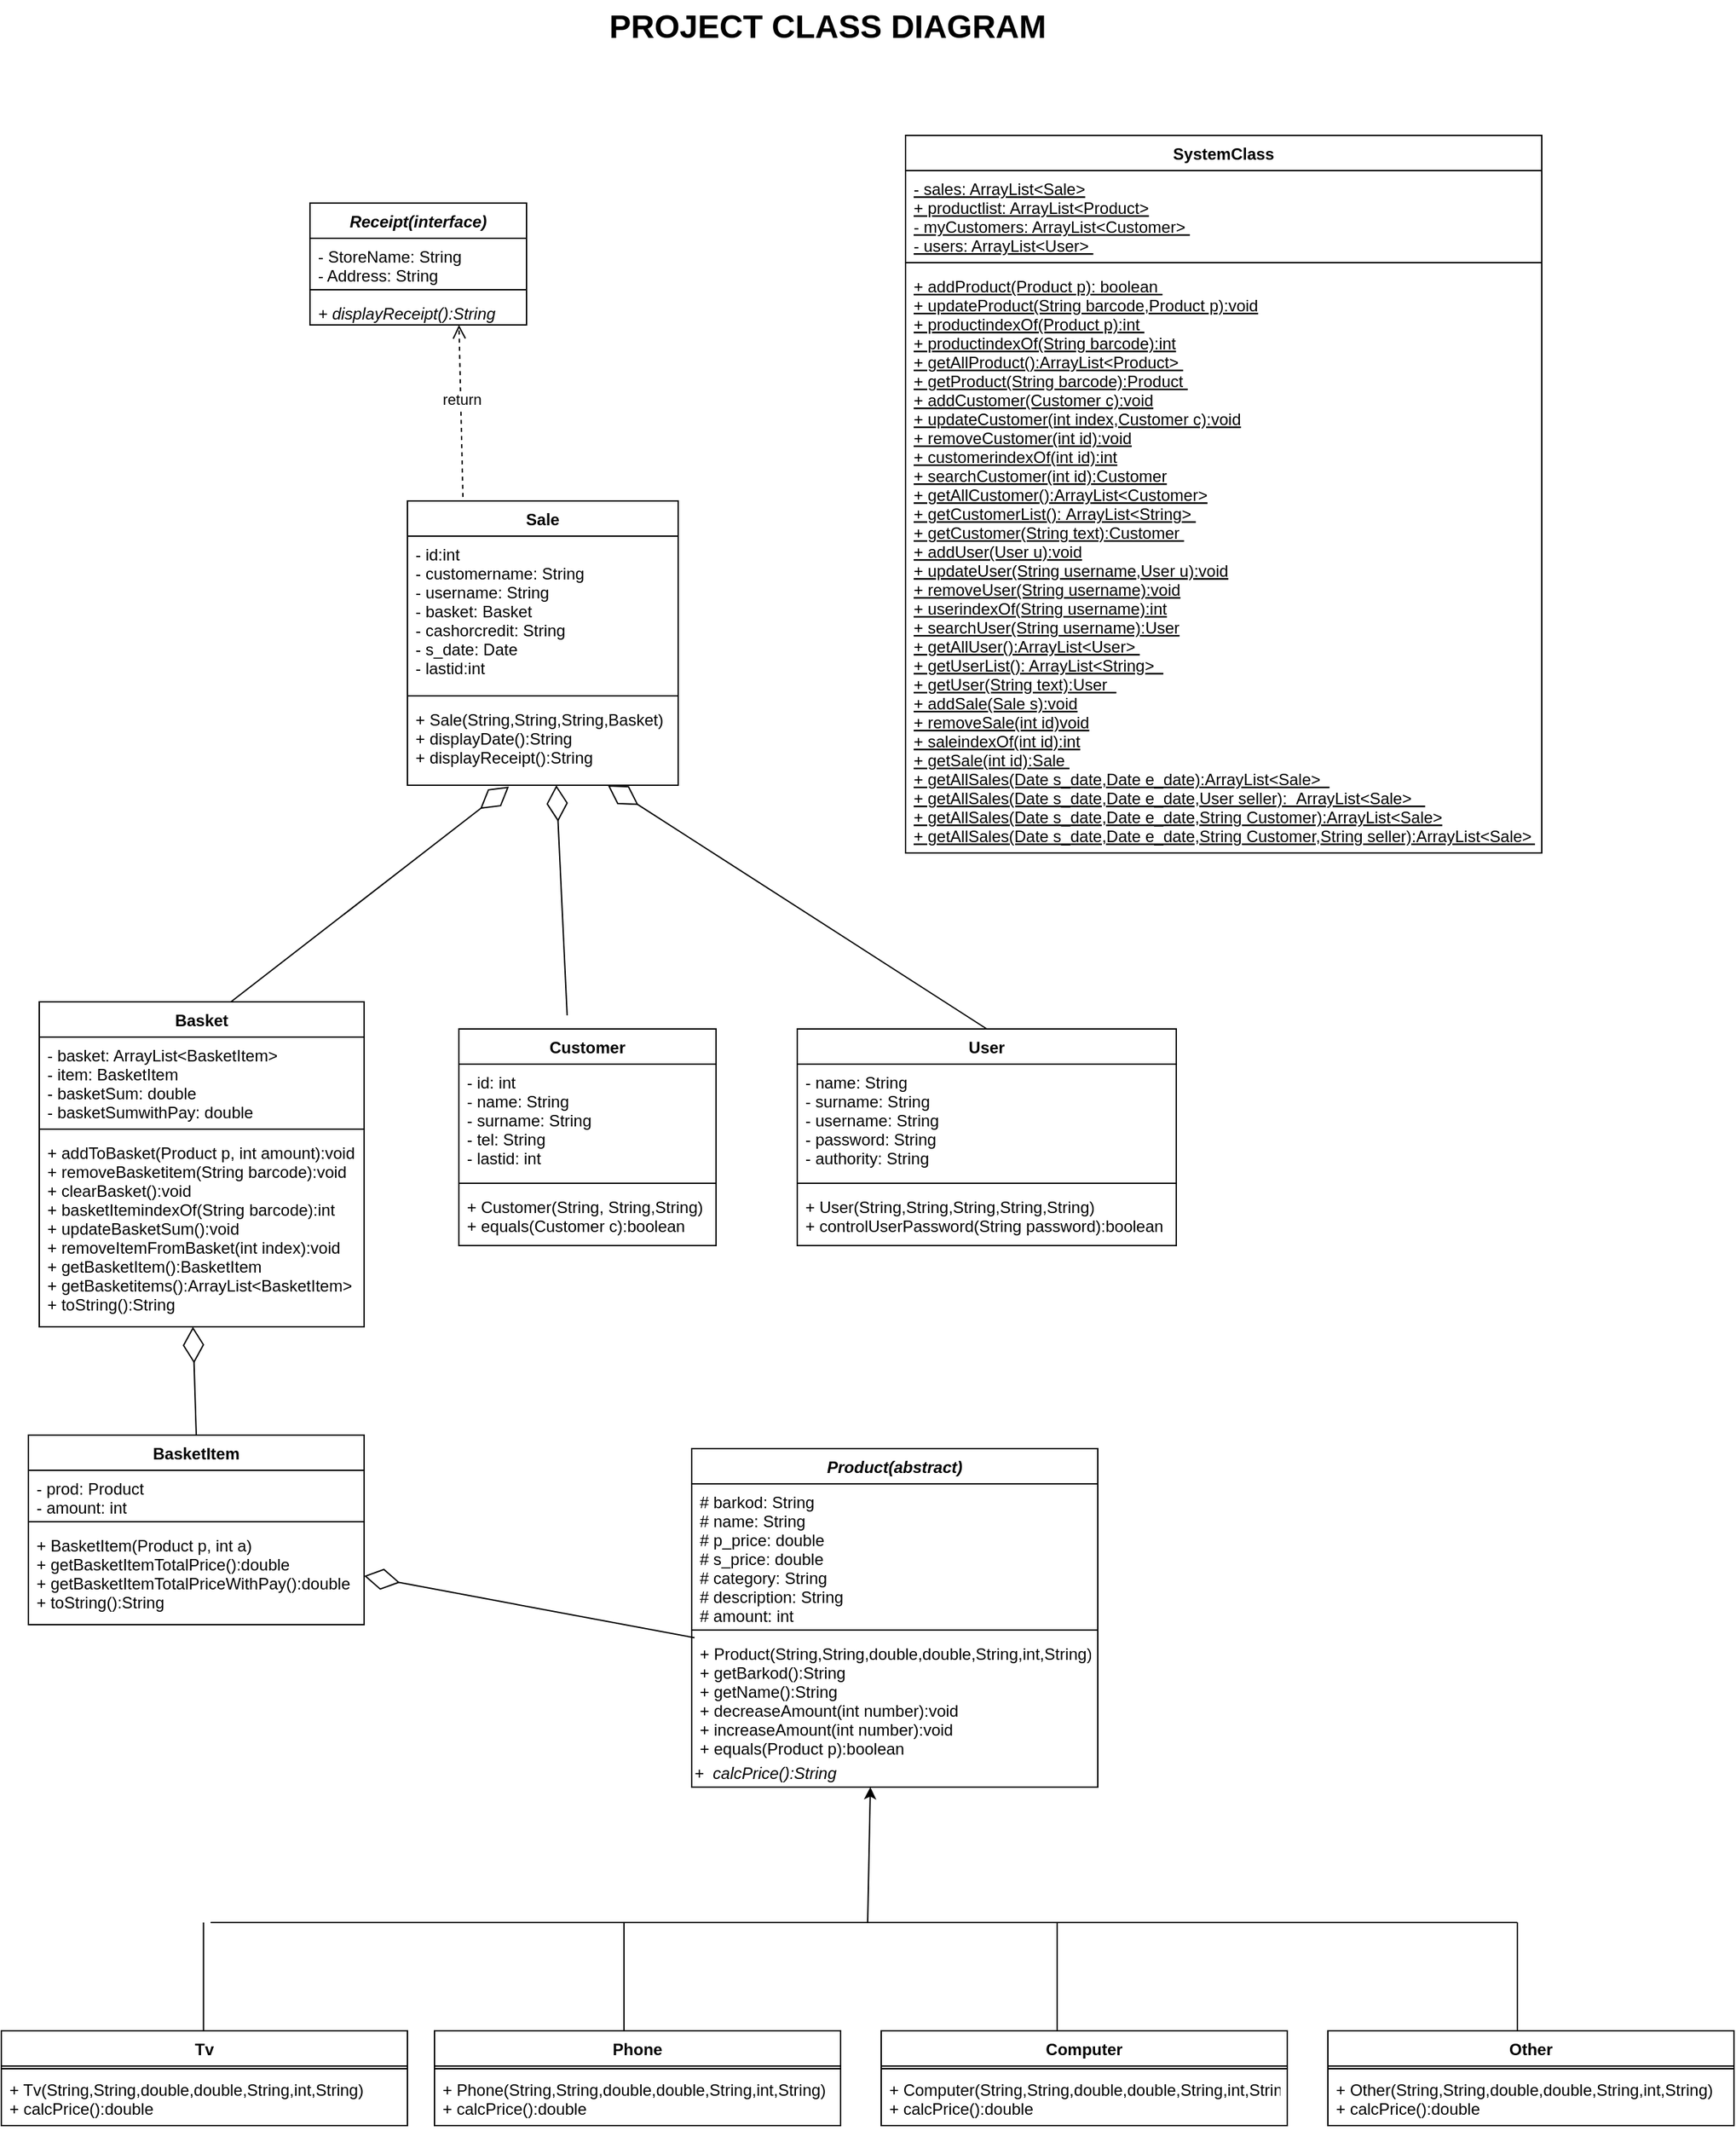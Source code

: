 <mxfile version="12.4.3" type="device" pages="1"><diagram id="0eOXF7mvf8WEVbkducCp" name="Page-1"><mxGraphModel dx="3988" dy="3429" grid="1" gridSize="10" guides="1" tooltips="1" connect="1" arrows="1" fold="1" page="1" pageScale="1" pageWidth="827" pageHeight="1169" math="0" shadow="0"><root><mxCell id="0"/><mxCell id="1" parent="0"/><mxCell id="WjIp6D9kCSj_mfopqSxC-1" value="Product(abstract)" style="swimlane;fontStyle=3;align=center;verticalAlign=top;childLayout=stackLayout;horizontal=1;startSize=26;horizontalStack=0;resizeParent=1;resizeParentMax=0;resizeLast=0;collapsible=1;marginBottom=0;" vertex="1" parent="1"><mxGeometry x="710" y="-20" width="300" height="250" as="geometry"/></mxCell><object label="# barkod: String&#10;# name: String&#10;# p_price: double&#10;# s_price: double&#10;# category: String&#10;# description: String&#10;# amount: int&#10;&#10;" id="WjIp6D9kCSj_mfopqSxC-2"><mxCell style="text;strokeColor=none;fillColor=none;align=left;verticalAlign=top;spacingLeft=4;spacingRight=4;overflow=hidden;rotatable=0;points=[[0,0.5],[1,0.5]];portConstraint=eastwest;" vertex="1" parent="WjIp6D9kCSj_mfopqSxC-1"><mxGeometry y="26" width="300" height="104" as="geometry"/></mxCell></object><mxCell id="WjIp6D9kCSj_mfopqSxC-3" value="" style="line;strokeWidth=1;fillColor=none;align=left;verticalAlign=middle;spacingTop=-1;spacingLeft=3;spacingRight=3;rotatable=0;labelPosition=right;points=[];portConstraint=eastwest;" vertex="1" parent="WjIp6D9kCSj_mfopqSxC-1"><mxGeometry y="130" width="300" height="8" as="geometry"/></mxCell><mxCell id="WjIp6D9kCSj_mfopqSxC-4" value="+ Product(String,String,double,double,String,int,String)&#10;+ getBarkod():String&#10;+ getName():String&#10;+ decreaseAmount(int number):void&#10;+ increaseAmount(int number):void&#10;+ equals(Product p):boolean" style="text;strokeColor=none;fillColor=none;align=left;verticalAlign=top;spacingLeft=4;spacingRight=4;overflow=hidden;rotatable=0;points=[[0,0.5],[1,0.5]];portConstraint=eastwest;" vertex="1" parent="WjIp6D9kCSj_mfopqSxC-1"><mxGeometry y="138" width="300" height="92" as="geometry"/></mxCell><mxCell id="WjIp6D9kCSj_mfopqSxC-73" value="&lt;span&gt;+&amp;nbsp; calcPrice():String&lt;/span&gt;" style="text;html=1;align=left;verticalAlign=middle;resizable=0;points=[];;autosize=1;fontStyle=2" vertex="1" parent="WjIp6D9kCSj_mfopqSxC-1"><mxGeometry y="230" width="300" height="20" as="geometry"/></mxCell><mxCell id="WjIp6D9kCSj_mfopqSxC-5" value="Tv" style="swimlane;fontStyle=1;align=center;verticalAlign=top;childLayout=stackLayout;horizontal=1;startSize=26;horizontalStack=0;resizeParent=1;resizeParentMax=0;resizeLast=0;collapsible=1;marginBottom=0;" vertex="1" parent="1"><mxGeometry x="200" y="410" width="300" height="70" as="geometry"/></mxCell><mxCell id="WjIp6D9kCSj_mfopqSxC-7" value="" style="line;strokeWidth=1;fillColor=none;align=left;verticalAlign=middle;spacingTop=-1;spacingLeft=3;spacingRight=3;rotatable=0;labelPosition=right;points=[];portConstraint=eastwest;" vertex="1" parent="WjIp6D9kCSj_mfopqSxC-5"><mxGeometry y="26" width="300" height="4" as="geometry"/></mxCell><mxCell id="WjIp6D9kCSj_mfopqSxC-8" value="+ Tv(String,String,double,double,String,int,String)&#10;+ calcPrice():double&#10;" style="text;strokeColor=none;fillColor=none;align=left;verticalAlign=top;spacingLeft=4;spacingRight=4;overflow=hidden;rotatable=0;points=[[0,0.5],[1,0.5]];portConstraint=eastwest;" vertex="1" parent="WjIp6D9kCSj_mfopqSxC-5"><mxGeometry y="30" width="300" height="40" as="geometry"/></mxCell><mxCell id="WjIp6D9kCSj_mfopqSxC-18" value="Phone" style="swimlane;fontStyle=1;align=center;verticalAlign=top;childLayout=stackLayout;horizontal=1;startSize=26;horizontalStack=0;resizeParent=1;resizeParentMax=0;resizeLast=0;collapsible=1;marginBottom=0;" vertex="1" parent="1"><mxGeometry x="520" y="410" width="300" height="70" as="geometry"/></mxCell><mxCell id="WjIp6D9kCSj_mfopqSxC-19" value="" style="line;strokeWidth=1;fillColor=none;align=left;verticalAlign=middle;spacingTop=-1;spacingLeft=3;spacingRight=3;rotatable=0;labelPosition=right;points=[];portConstraint=eastwest;" vertex="1" parent="WjIp6D9kCSj_mfopqSxC-18"><mxGeometry y="26" width="300" height="4" as="geometry"/></mxCell><mxCell id="WjIp6D9kCSj_mfopqSxC-20" value="+ Phone(String,String,double,double,String,int,String)&#10;+ calcPrice():double&#10;" style="text;strokeColor=none;fillColor=none;align=left;verticalAlign=top;spacingLeft=4;spacingRight=4;overflow=hidden;rotatable=0;points=[[0,0.5],[1,0.5]];portConstraint=eastwest;" vertex="1" parent="WjIp6D9kCSj_mfopqSxC-18"><mxGeometry y="30" width="300" height="40" as="geometry"/></mxCell><mxCell id="WjIp6D9kCSj_mfopqSxC-21" value="Computer" style="swimlane;fontStyle=1;align=center;verticalAlign=top;childLayout=stackLayout;horizontal=1;startSize=26;horizontalStack=0;resizeParent=1;resizeParentMax=0;resizeLast=0;collapsible=1;marginBottom=0;" vertex="1" parent="1"><mxGeometry x="850" y="410" width="300" height="70" as="geometry"/></mxCell><mxCell id="WjIp6D9kCSj_mfopqSxC-22" value="" style="line;strokeWidth=1;fillColor=none;align=left;verticalAlign=middle;spacingTop=-1;spacingLeft=3;spacingRight=3;rotatable=0;labelPosition=right;points=[];portConstraint=eastwest;" vertex="1" parent="WjIp6D9kCSj_mfopqSxC-21"><mxGeometry y="26" width="300" height="4" as="geometry"/></mxCell><mxCell id="WjIp6D9kCSj_mfopqSxC-23" value="+ Computer(String,String,double,double,String,int,String)&#10;+ calcPrice():double&#10;" style="text;strokeColor=none;fillColor=none;align=left;verticalAlign=top;spacingLeft=4;spacingRight=4;overflow=hidden;rotatable=0;points=[[0,0.5],[1,0.5]];portConstraint=eastwest;" vertex="1" parent="WjIp6D9kCSj_mfopqSxC-21"><mxGeometry y="30" width="300" height="40" as="geometry"/></mxCell><mxCell id="WjIp6D9kCSj_mfopqSxC-24" value="Other" style="swimlane;fontStyle=1;align=center;verticalAlign=top;childLayout=stackLayout;horizontal=1;startSize=26;horizontalStack=0;resizeParent=1;resizeParentMax=0;resizeLast=0;collapsible=1;marginBottom=0;" vertex="1" parent="1"><mxGeometry x="1180" y="410" width="300" height="70" as="geometry"/></mxCell><mxCell id="WjIp6D9kCSj_mfopqSxC-25" value="" style="line;strokeWidth=1;fillColor=none;align=left;verticalAlign=middle;spacingTop=-1;spacingLeft=3;spacingRight=3;rotatable=0;labelPosition=right;points=[];portConstraint=eastwest;" vertex="1" parent="WjIp6D9kCSj_mfopqSxC-24"><mxGeometry y="26" width="300" height="4" as="geometry"/></mxCell><mxCell id="WjIp6D9kCSj_mfopqSxC-26" value="+ Other(String,String,double,double,String,int,String)&#10;+ calcPrice():double&#10;" style="text;strokeColor=none;fillColor=none;align=left;verticalAlign=top;spacingLeft=4;spacingRight=4;overflow=hidden;rotatable=0;points=[[0,0.5],[1,0.5]];portConstraint=eastwest;" vertex="1" parent="WjIp6D9kCSj_mfopqSxC-24"><mxGeometry y="30" width="300" height="40" as="geometry"/></mxCell><mxCell id="WjIp6D9kCSj_mfopqSxC-28" value="" style="endArrow=none;html=1;" edge="1" parent="1"><mxGeometry width="50" height="50" relative="1" as="geometry"><mxPoint x="440" y="330" as="sourcePoint"/><mxPoint x="1320" y="330" as="targetPoint"/><Array as="points"><mxPoint x="350" y="330"/><mxPoint x="440" y="330"/></Array></mxGeometry></mxCell><mxCell id="WjIp6D9kCSj_mfopqSxC-31" value="" style="endArrow=none;html=1;" edge="1" parent="1"><mxGeometry width="50" height="50" relative="1" as="geometry"><mxPoint x="660" y="410" as="sourcePoint"/><mxPoint x="660" y="330" as="targetPoint"/></mxGeometry></mxCell><mxCell id="WjIp6D9kCSj_mfopqSxC-32" value="" style="endArrow=none;html=1;" edge="1" parent="1"><mxGeometry width="50" height="50" relative="1" as="geometry"><mxPoint x="980" y="410" as="sourcePoint"/><mxPoint x="980" y="330" as="targetPoint"/></mxGeometry></mxCell><mxCell id="WjIp6D9kCSj_mfopqSxC-33" value="" style="endArrow=none;html=1;" edge="1" parent="1"><mxGeometry width="50" height="50" relative="1" as="geometry"><mxPoint x="1320" y="410" as="sourcePoint"/><mxPoint x="1320" y="330" as="targetPoint"/></mxGeometry></mxCell><mxCell id="WjIp6D9kCSj_mfopqSxC-34" value="" style="endArrow=none;html=1;" edge="1" parent="1"><mxGeometry width="50" height="50" relative="1" as="geometry"><mxPoint x="349.33" y="410" as="sourcePoint"/><mxPoint x="349.33" y="330" as="targetPoint"/></mxGeometry></mxCell><mxCell id="WjIp6D9kCSj_mfopqSxC-35" value="" style="endArrow=classic;html=1;" edge="1" parent="1"><mxGeometry width="50" height="50" relative="1" as="geometry"><mxPoint x="840" y="330" as="sourcePoint"/><mxPoint x="842" y="230" as="targetPoint"/></mxGeometry></mxCell><mxCell id="WjIp6D9kCSj_mfopqSxC-36" value="Basket" style="swimlane;fontStyle=1;align=center;verticalAlign=top;childLayout=stackLayout;horizontal=1;startSize=26;horizontalStack=0;resizeParent=1;resizeParentMax=0;resizeLast=0;collapsible=1;marginBottom=0;" vertex="1" parent="1"><mxGeometry x="228" y="-350" width="240" height="240" as="geometry"/></mxCell><object label="- basket: ArrayList&lt;BasketItem&gt;&#10;- item: BasketItem&#10;- basketSum: double&#10;- basketSumwithPay: double&#10;&#10;" id="WjIp6D9kCSj_mfopqSxC-37"><mxCell style="text;strokeColor=none;fillColor=none;align=left;verticalAlign=top;spacingLeft=4;spacingRight=4;overflow=hidden;rotatable=0;points=[[0,0.5],[1,0.5]];portConstraint=eastwest;" vertex="1" parent="WjIp6D9kCSj_mfopqSxC-36"><mxGeometry y="26" width="240" height="64" as="geometry"/></mxCell></object><mxCell id="WjIp6D9kCSj_mfopqSxC-38" value="" style="line;strokeWidth=1;fillColor=none;align=left;verticalAlign=middle;spacingTop=-1;spacingLeft=3;spacingRight=3;rotatable=0;labelPosition=right;points=[];portConstraint=eastwest;" vertex="1" parent="WjIp6D9kCSj_mfopqSxC-36"><mxGeometry y="90" width="240" height="8" as="geometry"/></mxCell><mxCell id="WjIp6D9kCSj_mfopqSxC-39" value="+ addToBasket(Product p, int amount):void&#10;+ removeBasketitem(String barcode):void&#10;+ clearBasket():void&#10;+ basketItemindexOf(String barcode):int&#10;+ updateBasketSum():void&#10;+ removeItemFromBasket(int index):void&#10;+ getBasketItem():BasketItem &#10;+ getBasketitems():ArrayList&lt;BasketItem&gt;&#10;+ toString():String " style="text;strokeColor=none;fillColor=none;align=left;verticalAlign=top;spacingLeft=4;spacingRight=4;overflow=hidden;rotatable=0;points=[[0,0.5],[1,0.5]];portConstraint=eastwest;" vertex="1" parent="WjIp6D9kCSj_mfopqSxC-36"><mxGeometry y="98" width="240" height="142" as="geometry"/></mxCell><mxCell id="WjIp6D9kCSj_mfopqSxC-40" value="BasketItem" style="swimlane;fontStyle=1;align=center;verticalAlign=top;childLayout=stackLayout;horizontal=1;startSize=26;horizontalStack=0;resizeParent=1;resizeParentMax=0;resizeLast=0;collapsible=1;marginBottom=0;" vertex="1" parent="1"><mxGeometry x="220" y="-30" width="248" height="140" as="geometry"/></mxCell><object label="- prod: Product &#10;- amount: int&#10;&#10;" id="WjIp6D9kCSj_mfopqSxC-41"><mxCell style="text;strokeColor=none;fillColor=none;align=left;verticalAlign=top;spacingLeft=4;spacingRight=4;overflow=hidden;rotatable=0;points=[[0,0.5],[1,0.5]];portConstraint=eastwest;" vertex="1" parent="WjIp6D9kCSj_mfopqSxC-40"><mxGeometry y="26" width="248" height="34" as="geometry"/></mxCell></object><mxCell id="WjIp6D9kCSj_mfopqSxC-42" value="" style="line;strokeWidth=1;fillColor=none;align=left;verticalAlign=middle;spacingTop=-1;spacingLeft=3;spacingRight=3;rotatable=0;labelPosition=right;points=[];portConstraint=eastwest;" vertex="1" parent="WjIp6D9kCSj_mfopqSxC-40"><mxGeometry y="60" width="248" height="8" as="geometry"/></mxCell><mxCell id="WjIp6D9kCSj_mfopqSxC-43" value="+ BasketItem(Product p, int a)&#10;+ getBasketItemTotalPrice():double &#10;+ getBasketItemTotalPriceWithPay():double&#10;+ toString():String " style="text;strokeColor=none;fillColor=none;align=left;verticalAlign=top;spacingLeft=4;spacingRight=4;overflow=hidden;rotatable=0;points=[[0,0.5],[1,0.5]];portConstraint=eastwest;" vertex="1" parent="WjIp6D9kCSj_mfopqSxC-40"><mxGeometry y="68" width="248" height="72" as="geometry"/></mxCell><mxCell id="WjIp6D9kCSj_mfopqSxC-45" value="" style="endArrow=diamondThin;endFill=0;endSize=24;html=1;entryX=1;entryY=0.5;entryDx=0;entryDy=0;exitX=0.007;exitY=0.018;exitDx=0;exitDy=0;exitPerimeter=0;" edge="1" parent="1" source="WjIp6D9kCSj_mfopqSxC-4" target="WjIp6D9kCSj_mfopqSxC-43"><mxGeometry width="160" relative="1" as="geometry"><mxPoint x="578" y="220" as="sourcePoint"/><mxPoint x="668" y="90" as="targetPoint"/></mxGeometry></mxCell><mxCell id="WjIp6D9kCSj_mfopqSxC-46" value="" style="endArrow=diamondThin;endFill=0;endSize=24;html=1;exitX=0.5;exitY=0;exitDx=0;exitDy=0;entryX=0.473;entryY=1;entryDx=0;entryDy=0;entryPerimeter=0;" edge="1" parent="1" source="WjIp6D9kCSj_mfopqSxC-40" target="WjIp6D9kCSj_mfopqSxC-39"><mxGeometry width="160" relative="1" as="geometry"><mxPoint x="578" y="-80" as="sourcePoint"/><mxPoint x="370" y="-100" as="targetPoint"/></mxGeometry></mxCell><mxCell id="WjIp6D9kCSj_mfopqSxC-47" value="Customer" style="swimlane;fontStyle=1;align=center;verticalAlign=top;childLayout=stackLayout;horizontal=1;startSize=26;horizontalStack=0;resizeParent=1;resizeParentMax=0;resizeLast=0;collapsible=1;marginBottom=0;" vertex="1" parent="1"><mxGeometry x="538" y="-330" width="190" height="160" as="geometry"/></mxCell><object label="- id: int&#10;- name: String&#10;- surname: String&#10;- tel: String&#10;- lastid: int&#10;&#10;" id="WjIp6D9kCSj_mfopqSxC-48"><mxCell style="text;strokeColor=none;fillColor=none;align=left;verticalAlign=top;spacingLeft=4;spacingRight=4;overflow=hidden;rotatable=0;points=[[0,0.5],[1,0.5]];portConstraint=eastwest;" vertex="1" parent="WjIp6D9kCSj_mfopqSxC-47"><mxGeometry y="26" width="190" height="84" as="geometry"/></mxCell></object><mxCell id="WjIp6D9kCSj_mfopqSxC-49" value="" style="line;strokeWidth=1;fillColor=none;align=left;verticalAlign=middle;spacingTop=-1;spacingLeft=3;spacingRight=3;rotatable=0;labelPosition=right;points=[];portConstraint=eastwest;" vertex="1" parent="WjIp6D9kCSj_mfopqSxC-47"><mxGeometry y="110" width="190" height="8" as="geometry"/></mxCell><mxCell id="WjIp6D9kCSj_mfopqSxC-50" value="+ Customer(String, String,String)&#10;+ equals(Customer c):boolean" style="text;strokeColor=none;fillColor=none;align=left;verticalAlign=top;spacingLeft=4;spacingRight=4;overflow=hidden;rotatable=0;points=[[0,0.5],[1,0.5]];portConstraint=eastwest;" vertex="1" parent="WjIp6D9kCSj_mfopqSxC-47"><mxGeometry y="118" width="190" height="42" as="geometry"/></mxCell><mxCell id="WjIp6D9kCSj_mfopqSxC-51" value="User" style="swimlane;fontStyle=1;align=center;verticalAlign=top;childLayout=stackLayout;horizontal=1;startSize=26;horizontalStack=0;resizeParent=1;resizeParentMax=0;resizeLast=0;collapsible=1;marginBottom=0;" vertex="1" parent="1"><mxGeometry x="788" y="-330" width="280" height="160" as="geometry"/></mxCell><object label="- name: String&#10;- surname: String&#10;- username: String&#10;- password: String&#10;- authority: String&#10;&#10;" id="WjIp6D9kCSj_mfopqSxC-52"><mxCell style="text;strokeColor=none;fillColor=none;align=left;verticalAlign=top;spacingLeft=4;spacingRight=4;overflow=hidden;rotatable=0;points=[[0,0.5],[1,0.5]];portConstraint=eastwest;" vertex="1" parent="WjIp6D9kCSj_mfopqSxC-51"><mxGeometry y="26" width="280" height="84" as="geometry"/></mxCell></object><mxCell id="WjIp6D9kCSj_mfopqSxC-53" value="" style="line;strokeWidth=1;fillColor=none;align=left;verticalAlign=middle;spacingTop=-1;spacingLeft=3;spacingRight=3;rotatable=0;labelPosition=right;points=[];portConstraint=eastwest;" vertex="1" parent="WjIp6D9kCSj_mfopqSxC-51"><mxGeometry y="110" width="280" height="8" as="geometry"/></mxCell><mxCell id="WjIp6D9kCSj_mfopqSxC-54" value="+ User(String,String,String,String,String)&#10;+ controlUserPassword(String password):boolean" style="text;strokeColor=none;fillColor=none;align=left;verticalAlign=top;spacingLeft=4;spacingRight=4;overflow=hidden;rotatable=0;points=[[0,0.5],[1,0.5]];portConstraint=eastwest;" vertex="1" parent="WjIp6D9kCSj_mfopqSxC-51"><mxGeometry y="118" width="280" height="42" as="geometry"/></mxCell><mxCell id="WjIp6D9kCSj_mfopqSxC-55" value="Sale" style="swimlane;fontStyle=1;align=center;verticalAlign=top;childLayout=stackLayout;horizontal=1;startSize=26;horizontalStack=0;resizeParent=1;resizeParentMax=0;resizeLast=0;collapsible=1;marginBottom=0;" vertex="1" parent="1"><mxGeometry x="500" y="-720" width="200" height="210" as="geometry"/></mxCell><object label="- id:int&#10;- customername: String&#10;- username: String&#10;- basket: Basket &#10;- cashorcredit: String&#10;- s_date: Date &#10;- lastid:int&#10;&#10;" id="WjIp6D9kCSj_mfopqSxC-56"><mxCell style="text;strokeColor=none;fillColor=none;align=left;verticalAlign=top;spacingLeft=4;spacingRight=4;overflow=hidden;rotatable=0;points=[[0,0.5],[1,0.5]];portConstraint=eastwest;" vertex="1" parent="WjIp6D9kCSj_mfopqSxC-55"><mxGeometry y="26" width="200" height="114" as="geometry"/></mxCell></object><mxCell id="WjIp6D9kCSj_mfopqSxC-57" value="" style="line;strokeWidth=1;fillColor=none;align=left;verticalAlign=middle;spacingTop=-1;spacingLeft=3;spacingRight=3;rotatable=0;labelPosition=right;points=[];portConstraint=eastwest;" vertex="1" parent="WjIp6D9kCSj_mfopqSxC-55"><mxGeometry y="140" width="200" height="8" as="geometry"/></mxCell><mxCell id="WjIp6D9kCSj_mfopqSxC-58" value="+ Sale(String,String,String,Basket)&#10;+ displayDate():String &#10;+ displayReceipt():String " style="text;strokeColor=none;fillColor=none;align=left;verticalAlign=top;spacingLeft=4;spacingRight=4;overflow=hidden;rotatable=0;points=[[0,0.5],[1,0.5]];portConstraint=eastwest;" vertex="1" parent="WjIp6D9kCSj_mfopqSxC-55"><mxGeometry y="148" width="200" height="62" as="geometry"/></mxCell><mxCell id="WjIp6D9kCSj_mfopqSxC-59" value="Receipt(interface)" style="swimlane;fontStyle=3;align=center;verticalAlign=top;childLayout=stackLayout;horizontal=1;startSize=26;horizontalStack=0;resizeParent=1;resizeParentMax=0;resizeLast=0;collapsible=1;marginBottom=0;" vertex="1" parent="1"><mxGeometry x="428" y="-940" width="160" height="90" as="geometry"/></mxCell><object label="- StoreName: String&#10;- Address: String&#10;&#10;" id="WjIp6D9kCSj_mfopqSxC-60"><mxCell style="text;strokeColor=none;fillColor=none;align=left;verticalAlign=top;spacingLeft=4;spacingRight=4;overflow=hidden;rotatable=0;points=[[0,0.5],[1,0.5]];portConstraint=eastwest;" vertex="1" parent="WjIp6D9kCSj_mfopqSxC-59"><mxGeometry y="26" width="160" height="34" as="geometry"/></mxCell></object><mxCell id="WjIp6D9kCSj_mfopqSxC-61" value="" style="line;strokeWidth=1;fillColor=none;align=left;verticalAlign=middle;spacingTop=-1;spacingLeft=3;spacingRight=3;rotatable=0;labelPosition=right;points=[];portConstraint=eastwest;" vertex="1" parent="WjIp6D9kCSj_mfopqSxC-59"><mxGeometry y="60" width="160" height="8" as="geometry"/></mxCell><mxCell id="WjIp6D9kCSj_mfopqSxC-62" value="+ displayReceipt():String " style="text;strokeColor=none;fillColor=none;align=left;verticalAlign=top;spacingLeft=4;spacingRight=4;overflow=hidden;rotatable=0;points=[[0,0.5],[1,0.5]];portConstraint=eastwest;fontStyle=2" vertex="1" parent="WjIp6D9kCSj_mfopqSxC-59"><mxGeometry y="68" width="160" height="22" as="geometry"/></mxCell><mxCell id="WjIp6D9kCSj_mfopqSxC-63" value="SystemClass" style="swimlane;fontStyle=1;align=center;verticalAlign=top;childLayout=stackLayout;horizontal=1;startSize=26;horizontalStack=0;resizeParent=1;resizeParentMax=0;resizeLast=0;collapsible=1;marginBottom=0;" vertex="1" parent="1"><mxGeometry x="868" y="-990" width="470" height="530" as="geometry"/></mxCell><object label="- sales: ArrayList&lt;Sale&gt;&#10;+ productlist: ArrayList&lt;Product&gt;&#10;- myCustomers: ArrayList&lt;Customer&gt; &#10;- users: ArrayList&lt;User&gt; &#10;&#10;" id="WjIp6D9kCSj_mfopqSxC-64"><mxCell style="text;strokeColor=none;fillColor=none;align=left;verticalAlign=top;spacingLeft=4;spacingRight=4;overflow=hidden;rotatable=0;points=[[0,0.5],[1,0.5]];portConstraint=eastwest;fontStyle=4" vertex="1" parent="WjIp6D9kCSj_mfopqSxC-63"><mxGeometry y="26" width="470" height="64" as="geometry"/></mxCell></object><mxCell id="WjIp6D9kCSj_mfopqSxC-65" value="" style="line;strokeWidth=1;fillColor=none;align=left;verticalAlign=middle;spacingTop=-1;spacingLeft=3;spacingRight=3;rotatable=0;labelPosition=right;points=[];portConstraint=eastwest;" vertex="1" parent="WjIp6D9kCSj_mfopqSxC-63"><mxGeometry y="90" width="470" height="8" as="geometry"/></mxCell><mxCell id="WjIp6D9kCSj_mfopqSxC-66" value="+ addProduct(Product p): boolean &#10;+ updateProduct(String barcode,Product p):void&#10;+ productindexOf(Product p):int &#10;+ productindexOf(String barcode):int&#10;+ getAllProduct():ArrayList&lt;Product&gt; &#10;+ getProduct(String barcode):Product &#10;+ addCustomer(Customer c):void&#10;+ updateCustomer(int index,Customer c):void&#10;+ removeCustomer(int id):void&#10;+ customerindexOf(int id):int&#10;+ searchCustomer(int id):Customer&#10;+ getAllCustomer():ArrayList&lt;Customer&gt;&#10;+ getCustomerList(): ArrayList&lt;String&gt; &#10;+ getCustomer(String text):Customer &#10;+ addUser(User u):void&#10;+ updateUser(String username,User u):void&#10;+ removeUser(String username):void&#10;+ userindexOf(String username):int&#10;+ searchUser(String username):User&#10;+ getAllUser():ArrayList&lt;User&gt; &#10;+ getUserList(): ArrayList&lt;String&gt;  &#10;+ getUser(String text):User  &#10;+ addSale(Sale s):void&#10;+ removeSale(int id)void&#10;+ saleindexOf(int id):int&#10;+ getSale(int id):Sale &#10;+ getAllSales(Date s_date,Date e_date):ArrayList&lt;Sale&gt;  &#10;+ getAllSales(Date s_date,Date e_date,User seller):  ArrayList&lt;Sale&gt;   &#10;+ getAllSales(Date s_date,Date e_date,String Customer):ArrayList&lt;Sale&gt;&#10;+ getAllSales(Date s_date,Date e_date,String Customer,String seller):ArrayList&lt;Sale&gt; " style="text;strokeColor=none;fillColor=none;align=left;verticalAlign=top;spacingLeft=4;spacingRight=4;overflow=hidden;rotatable=0;points=[[0,0.5],[1,0.5]];portConstraint=eastwest;fontStyle=4" vertex="1" parent="WjIp6D9kCSj_mfopqSxC-63"><mxGeometry y="98" width="470" height="432" as="geometry"/></mxCell><mxCell id="WjIp6D9kCSj_mfopqSxC-68" value="" style="endArrow=diamondThin;endFill=0;endSize=24;html=1;exitX=0.5;exitY=0;exitDx=0;exitDy=0;entryX=0.375;entryY=1.016;entryDx=0;entryDy=0;entryPerimeter=0;" edge="1" parent="1" target="WjIp6D9kCSj_mfopqSxC-58"><mxGeometry width="160" relative="1" as="geometry"><mxPoint x="369.6" y="-350" as="sourcePoint"/><mxPoint x="369.5" y="-430" as="targetPoint"/></mxGeometry></mxCell><mxCell id="WjIp6D9kCSj_mfopqSxC-69" value="" style="endArrow=diamondThin;endFill=0;endSize=24;html=1;" edge="1" parent="1"><mxGeometry width="160" relative="1" as="geometry"><mxPoint x="618" y="-340" as="sourcePoint"/><mxPoint x="610" y="-510" as="targetPoint"/></mxGeometry></mxCell><mxCell id="WjIp6D9kCSj_mfopqSxC-70" value="" style="endArrow=diamondThin;endFill=0;endSize=24;html=1;exitX=0.5;exitY=0;exitDx=0;exitDy=0;entryX=0.74;entryY=1;entryDx=0;entryDy=0;entryPerimeter=0;" edge="1" parent="1" source="WjIp6D9kCSj_mfopqSxC-51" target="WjIp6D9kCSj_mfopqSxC-58"><mxGeometry width="160" relative="1" as="geometry"><mxPoint x="1028.1" y="-330" as="sourcePoint"/><mxPoint x="1028" y="-410" as="targetPoint"/></mxGeometry></mxCell><mxCell id="WjIp6D9kCSj_mfopqSxC-72" value="return" style="html=1;verticalAlign=bottom;endArrow=open;dashed=1;endSize=8;exitX=0.205;exitY=-0.014;exitDx=0;exitDy=0;exitPerimeter=0;entryX=0.688;entryY=1;entryDx=0;entryDy=0;entryPerimeter=0;" edge="1" parent="1" source="WjIp6D9kCSj_mfopqSxC-55" target="WjIp6D9kCSj_mfopqSxC-62"><mxGeometry relative="1" as="geometry"><mxPoint x="608" y="-635" as="sourcePoint"/><mxPoint x="398" y="-635.5" as="targetPoint"/></mxGeometry></mxCell><mxCell id="WjIp6D9kCSj_mfopqSxC-75" value="PROJECT CLASS DIAGRAM" style="text;strokeColor=none;fillColor=none;html=1;fontSize=24;fontStyle=1;verticalAlign=middle;align=center;" vertex="1" parent="1"><mxGeometry x="760" y="-1090" width="100" height="40" as="geometry"/></mxCell></root></mxGraphModel></diagram></mxfile>